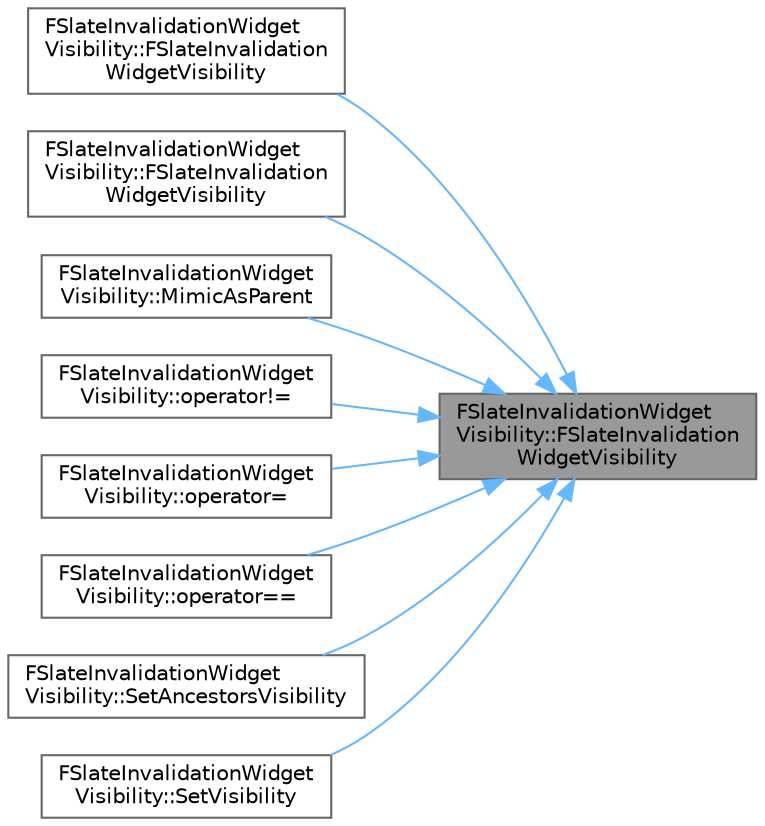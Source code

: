 digraph "FSlateInvalidationWidgetVisibility::FSlateInvalidationWidgetVisibility"
{
 // INTERACTIVE_SVG=YES
 // LATEX_PDF_SIZE
  bgcolor="transparent";
  edge [fontname=Helvetica,fontsize=10,labelfontname=Helvetica,labelfontsize=10];
  node [fontname=Helvetica,fontsize=10,shape=box,height=0.2,width=0.4];
  rankdir="RL";
  Node1 [id="Node000001",label="FSlateInvalidationWidget\lVisibility::FSlateInvalidation\lWidgetVisibility",height=0.2,width=0.4,color="gray40", fillcolor="grey60", style="filled", fontcolor="black",tooltip=" "];
  Node1 -> Node2 [id="edge1_Node000001_Node000002",dir="back",color="steelblue1",style="solid",tooltip=" "];
  Node2 [id="Node000002",label="FSlateInvalidationWidget\lVisibility::FSlateInvalidation\lWidgetVisibility",height=0.2,width=0.4,color="grey40", fillcolor="white", style="filled",URL="$de/d30/structFSlateInvalidationWidgetVisibility.html#a971d4877c1068be0624b8cc6f969ab74",tooltip=" "];
  Node1 -> Node3 [id="edge2_Node000001_Node000003",dir="back",color="steelblue1",style="solid",tooltip=" "];
  Node3 [id="Node000003",label="FSlateInvalidationWidget\lVisibility::FSlateInvalidation\lWidgetVisibility",height=0.2,width=0.4,color="grey40", fillcolor="white", style="filled",URL="$de/d30/structFSlateInvalidationWidgetVisibility.html#a6082d0768a1fe8081cbe63f9cf1008aa",tooltip=" "];
  Node1 -> Node4 [id="edge3_Node000001_Node000004",dir="back",color="steelblue1",style="solid",tooltip=" "];
  Node4 [id="Node000004",label="FSlateInvalidationWidget\lVisibility::MimicAsParent",height=0.2,width=0.4,color="grey40", fillcolor="white", style="filled",URL="$de/d30/structFSlateInvalidationWidgetVisibility.html#ae279ed3d6fb7864a107d078921b74bc3",tooltip="Assign the ancestors value to the widget values."];
  Node1 -> Node5 [id="edge4_Node000001_Node000005",dir="back",color="steelblue1",style="solid",tooltip=" "];
  Node5 [id="Node000005",label="FSlateInvalidationWidget\lVisibility::operator!=",height=0.2,width=0.4,color="grey40", fillcolor="white", style="filled",URL="$de/d30/structFSlateInvalidationWidgetVisibility.html#a22be45399f781d2c194807062f9d82cf",tooltip=" "];
  Node1 -> Node6 [id="edge5_Node000001_Node000006",dir="back",color="steelblue1",style="solid",tooltip=" "];
  Node6 [id="Node000006",label="FSlateInvalidationWidget\lVisibility::operator=",height=0.2,width=0.4,color="grey40", fillcolor="white", style="filled",URL="$de/d30/structFSlateInvalidationWidgetVisibility.html#a0a95786ce64668be60b762cd5b54696b",tooltip=" "];
  Node1 -> Node7 [id="edge6_Node000001_Node000007",dir="back",color="steelblue1",style="solid",tooltip=" "];
  Node7 [id="Node000007",label="FSlateInvalidationWidget\lVisibility::operator==",height=0.2,width=0.4,color="grey40", fillcolor="white", style="filled",URL="$de/d30/structFSlateInvalidationWidgetVisibility.html#a5d6bb39456a6d9cc6d82355ca2133e4e",tooltip=" "];
  Node1 -> Node8 [id="edge7_Node000001_Node000008",dir="back",color="steelblue1",style="solid",tooltip=" "];
  Node8 [id="Node000008",label="FSlateInvalidationWidget\lVisibility::SetAncestorsVisibility",height=0.2,width=0.4,color="grey40", fillcolor="white", style="filled",URL="$de/d30/structFSlateInvalidationWidgetVisibility.html#a7a1ac3631bf011d7ad983b40baf05ed8",tooltip=" "];
  Node1 -> Node9 [id="edge8_Node000001_Node000009",dir="back",color="steelblue1",style="solid",tooltip=" "];
  Node9 [id="Node000009",label="FSlateInvalidationWidget\lVisibility::SetVisibility",height=0.2,width=0.4,color="grey40", fillcolor="white", style="filled",URL="$de/d30/structFSlateInvalidationWidgetVisibility.html#a5a62b54fe014250bb293b706b60d4061",tooltip=" "];
}
